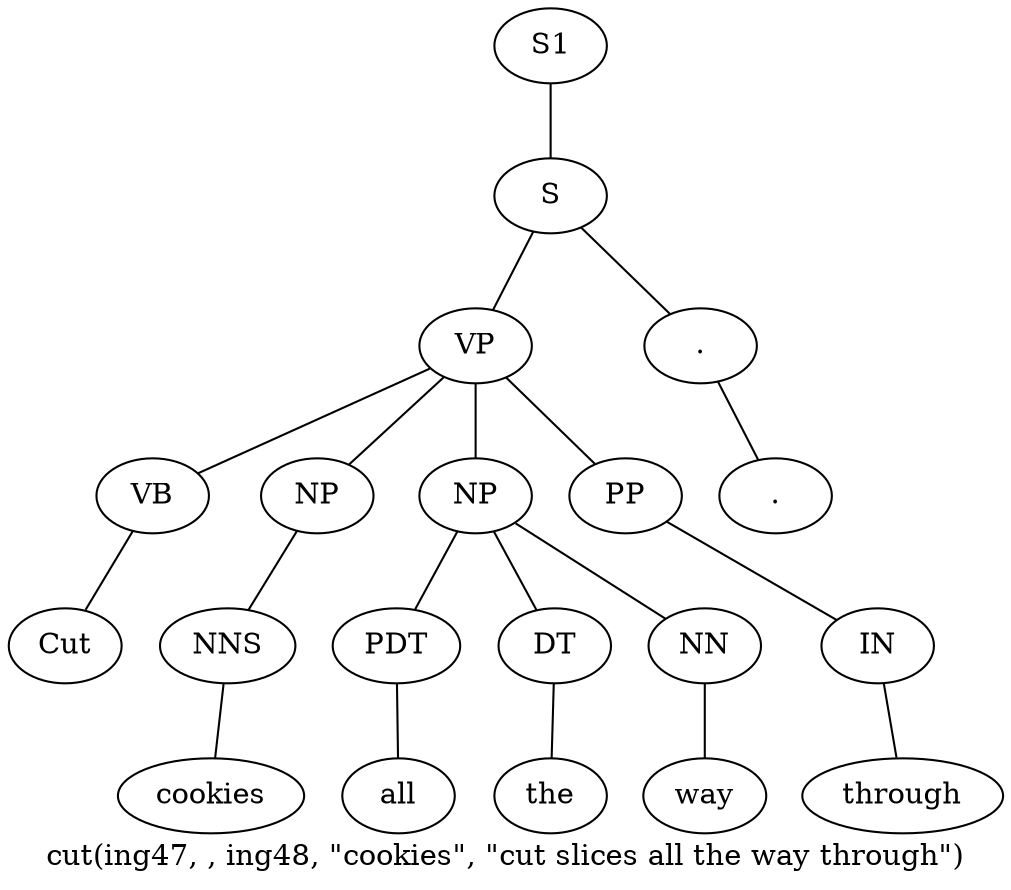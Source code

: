 graph SyntaxGraph {
	label = "cut(ing47, , ing48, \"cookies\", \"cut slices all the way through\")";
	Node0 [label="S1"];
	Node1 [label="S"];
	Node2 [label="VP"];
	Node3 [label="VB"];
	Node4 [label="Cut"];
	Node5 [label="NP"];
	Node6 [label="NNS"];
	Node7 [label="cookies"];
	Node8 [label="NP"];
	Node9 [label="PDT"];
	Node10 [label="all"];
	Node11 [label="DT"];
	Node12 [label="the"];
	Node13 [label="NN"];
	Node14 [label="way"];
	Node15 [label="PP"];
	Node16 [label="IN"];
	Node17 [label="through"];
	Node18 [label="."];
	Node19 [label="."];

	Node0 -- Node1;
	Node1 -- Node2;
	Node1 -- Node18;
	Node2 -- Node3;
	Node2 -- Node5;
	Node2 -- Node8;
	Node2 -- Node15;
	Node3 -- Node4;
	Node5 -- Node6;
	Node6 -- Node7;
	Node8 -- Node9;
	Node8 -- Node11;
	Node8 -- Node13;
	Node9 -- Node10;
	Node11 -- Node12;
	Node13 -- Node14;
	Node15 -- Node16;
	Node16 -- Node17;
	Node18 -- Node19;
}